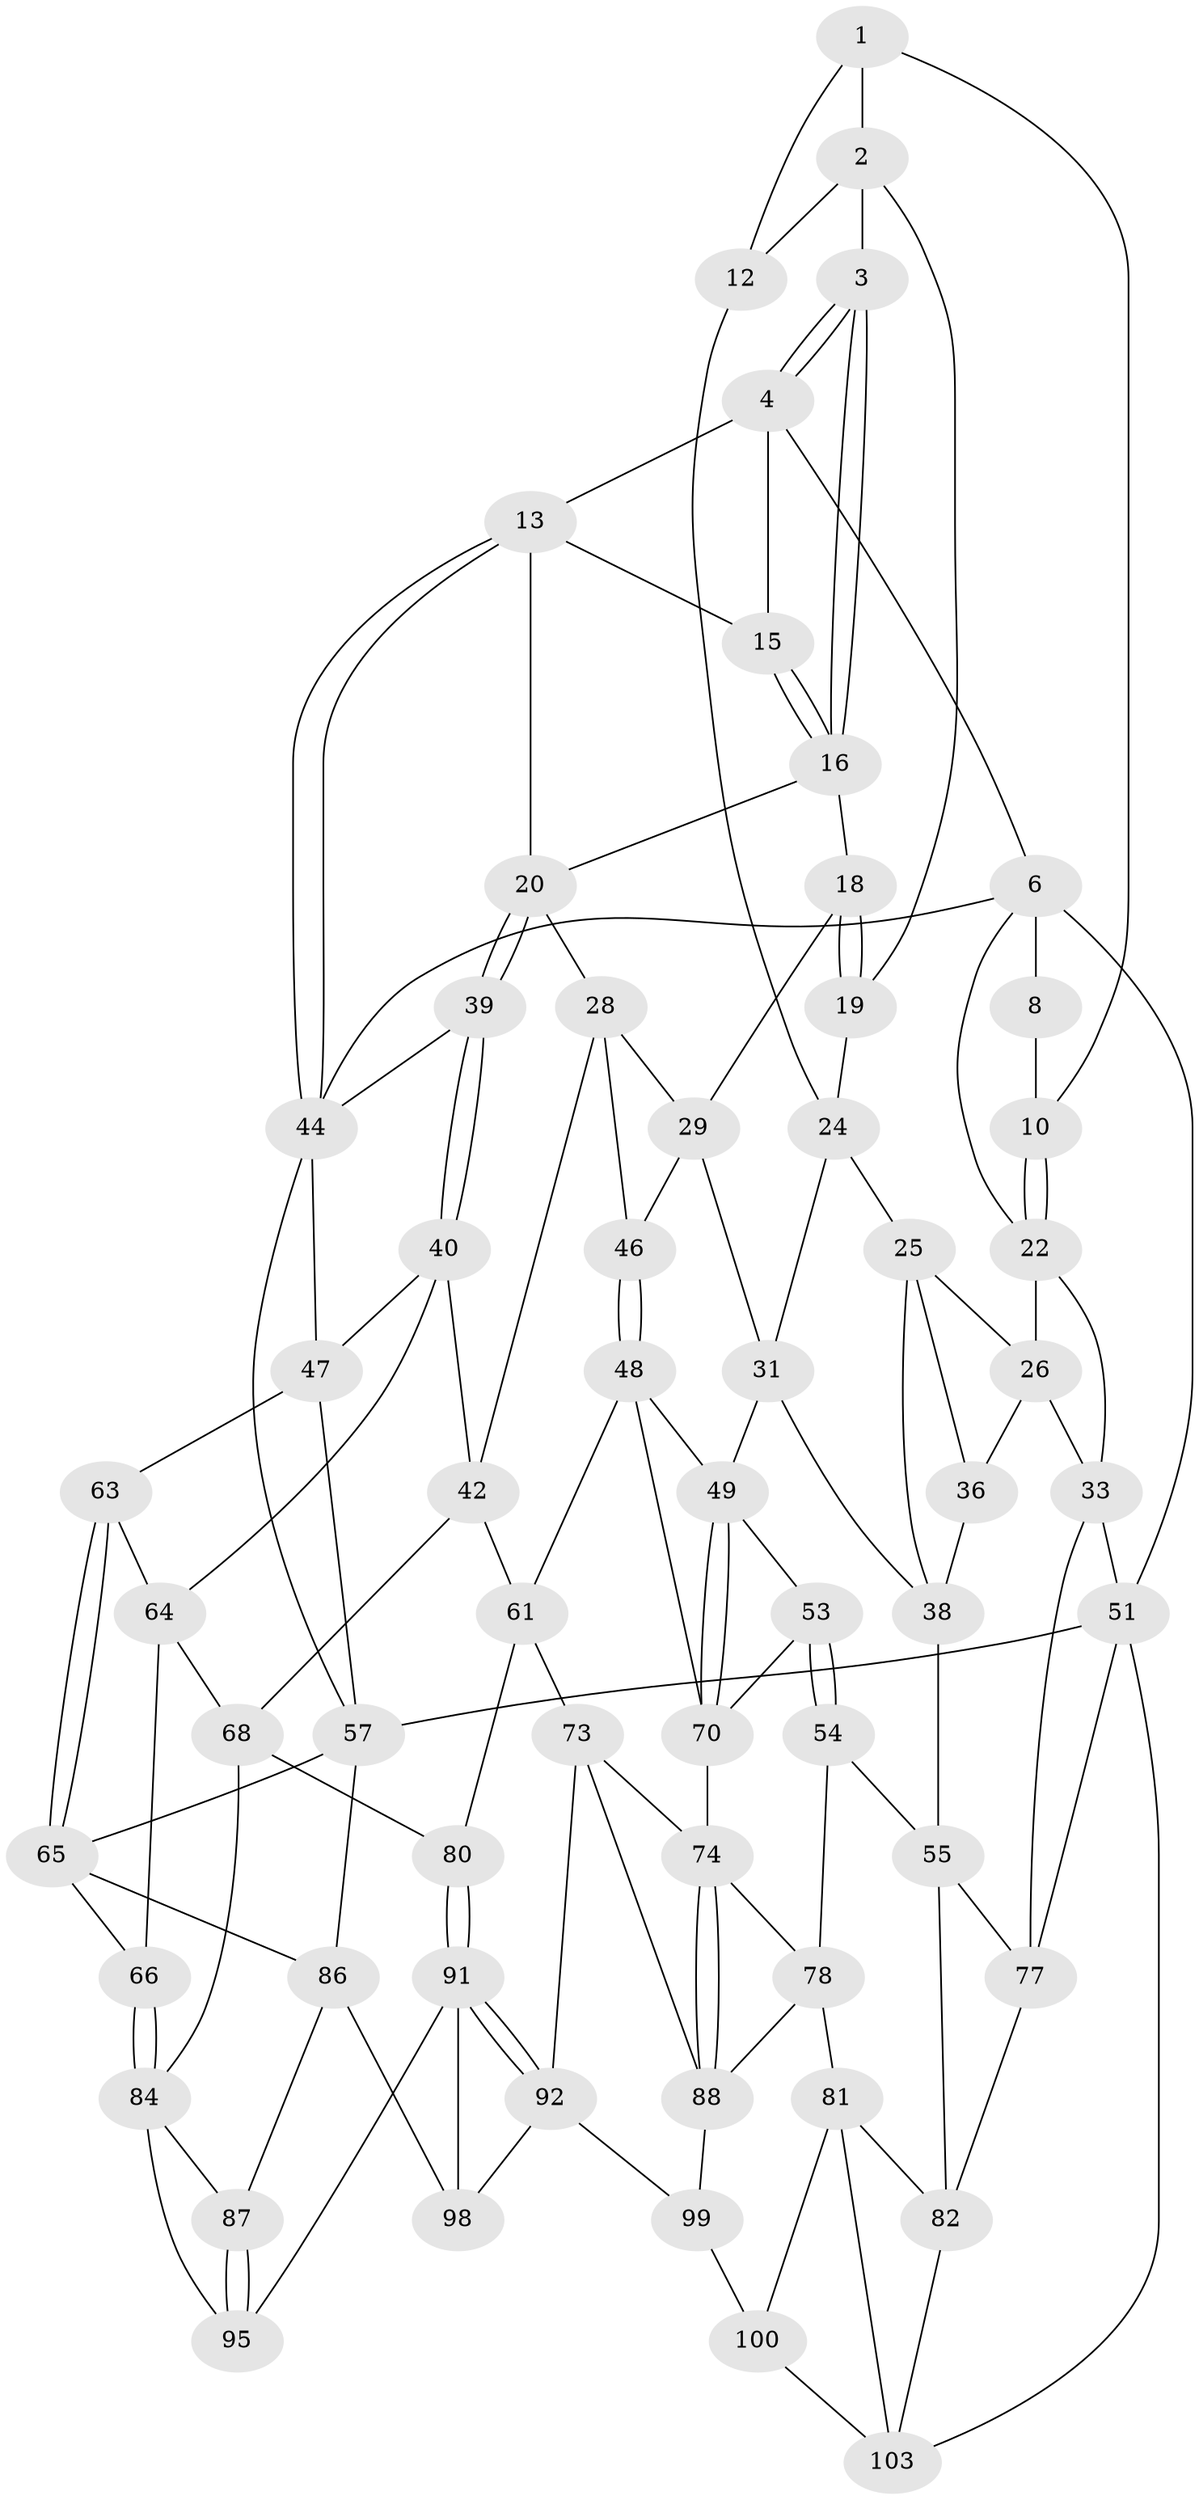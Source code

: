 // original degree distribution, {3: 0.019230769230769232, 4: 0.23076923076923078, 5: 0.5384615384615384, 6: 0.21153846153846154}
// Generated by graph-tools (version 1.1) at 2025/42/03/06/25 10:42:36]
// undirected, 62 vertices, 132 edges
graph export_dot {
graph [start="1"]
  node [color=gray90,style=filled];
  1 [pos="+0.27894881832139146+0.11035937305258581",super="+9"];
  2 [pos="+0.37970661549894713+0.06336082373061093",super="+11"];
  3 [pos="+0.4044624169943348+0.03430810037794075"];
  4 [pos="+0.40449348171590127+0.034091465281238874",super="+5"];
  6 [pos="+0+0",super="+7"];
  8 [pos="+0.1333083959899188+0.1602610564380061"];
  10 [pos="+0.1476226518810233+0.26458954153735365"];
  12 [pos="+0.1738873166312396+0.28504048107045443"];
  13 [pos="+1+0",super="+14"];
  15 [pos="+0.7137662113088168+0.1733213272487649"];
  16 [pos="+0.517797442419572+0.24334097941463373",super="+17"];
  18 [pos="+0.47474688978402074+0.3091893387517362"];
  19 [pos="+0.3041047678222857+0.41123409419033824"];
  20 [pos="+0.6966296488776431+0.3486845267586281",super="+21"];
  22 [pos="+0+0.30281046635798403",super="+23"];
  24 [pos="+0.1322540553937487+0.3625098202512285",super="+27"];
  25 [pos="+0.08666644609135819+0.3947159440654948",super="+35"];
  26 [pos="+0.05881287677917159+0.38518598398090836",super="+32"];
  28 [pos="+0.539252623762368+0.47021770703974297",super="+43"];
  29 [pos="+0.4796336316690648+0.3681972110731507",super="+30"];
  31 [pos="+0.3004459198944117+0.46076125134656803",super="+37"];
  33 [pos="+0+0.6492349444681703",super="+34"];
  36 [pos="+0.11660457056883475+0.5714942552553937"];
  38 [pos="+0.26493323189014506+0.4856840743274612",super="+56"];
  39 [pos="+0.720027186654285+0.3937349577480632"];
  40 [pos="+0.7341509736625896+0.5039335404982963",super="+41"];
  42 [pos="+0.6630478472303569+0.5741354173023533",super="+60"];
  44 [pos="+1+0",super="+45"];
  46 [pos="+0.4232373096932988+0.525883350802569"];
  47 [pos="+1+0.41132205355184365",super="+59"];
  48 [pos="+0.41626104837029354+0.583150769597414",super="+62"];
  49 [pos="+0.33821125434176214+0.687351364765298",super="+50"];
  51 [pos="+0+1",super="+52"];
  53 [pos="+0.32521568007720564+0.6945237504120487"];
  54 [pos="+0.2727723533134127+0.7271476204091221"];
  55 [pos="+0.2629506182367493+0.7241522029665066",super="+76"];
  57 [pos="+1+1",super="+58"];
  61 [pos="+0.5301228177529377+0.7230115973003299",super="+72"];
  63 [pos="+0.9255378332117151+0.6552588111055805"];
  64 [pos="+0.7337239599236884+0.5850846789727753",super="+67"];
  65 [pos="+0.8800113773514783+0.7605957622495204",super="+83"];
  66 [pos="+0.872117266172994+0.7628893051270892"];
  68 [pos="+0.7505887752638741+0.8104261188578911",super="+69"];
  70 [pos="+0.43002480218682226+0.7202212402406739",super="+71"];
  73 [pos="+0.5209759193758838+0.7751015067014085",super="+90"];
  74 [pos="+0.5025611007373809+0.7842052015194058",super="+75"];
  77 [pos="+0.10684778602428999+0.7560572670735812",super="+94"];
  78 [pos="+0.36874011371629895+0.8462539501721386",super="+79"];
  80 [pos="+0.6665277287128675+0.8352836181102969"];
  81 [pos="+0.3071581729827664+0.8652661960824927",super="+101"];
  82 [pos="+0.21350850789375514+0.8801921828817658",super="+93"];
  84 [pos="+0.8603212789913358+0.7788381037138383",super="+85"];
  86 [pos="+0.8889987014680384+0.8685394026882592",super="+97"];
  87 [pos="+0.8739462226846364+0.857670536847356"];
  88 [pos="+0.41774692251416734+0.8448886021610645",super="+89"];
  91 [pos="+0.641447904409988+0.9015426675551415",super="+96"];
  92 [pos="+0.5869293556653976+0.9629237989543895",super="+102"];
  95 [pos="+0.8004394508556952+0.871059661248493"];
  98 [pos="+1+1"];
  99 [pos="+0.5000031804471167+1"];
  100 [pos="+0.4506766487545848+1"];
  103 [pos="+0.2463261069451011+0.9791351021871991",super="+104"];
  1 -- 2;
  1 -- 10;
  1 -- 12;
  2 -- 3;
  2 -- 19;
  2 -- 12;
  3 -- 4;
  3 -- 4;
  3 -- 16;
  3 -- 16;
  4 -- 15;
  4 -- 13;
  4 -- 6;
  6 -- 44;
  6 -- 51;
  6 -- 8;
  6 -- 22;
  8 -- 10;
  10 -- 22;
  10 -- 22;
  12 -- 24;
  13 -- 44;
  13 -- 44;
  13 -- 20;
  13 -- 15;
  15 -- 16;
  15 -- 16;
  16 -- 18;
  16 -- 20;
  18 -- 19;
  18 -- 19;
  18 -- 29;
  19 -- 24;
  20 -- 39;
  20 -- 39;
  20 -- 28;
  22 -- 26;
  22 -- 33;
  24 -- 25;
  24 -- 31;
  25 -- 26;
  25 -- 36;
  25 -- 38;
  26 -- 33;
  26 -- 36;
  28 -- 29;
  28 -- 42;
  28 -- 46;
  29 -- 46;
  29 -- 31;
  31 -- 38;
  31 -- 49;
  33 -- 77;
  33 -- 51;
  36 -- 38;
  38 -- 55;
  39 -- 40;
  39 -- 40;
  39 -- 44;
  40 -- 47;
  40 -- 42;
  40 -- 64;
  42 -- 68;
  42 -- 61;
  44 -- 57;
  44 -- 47;
  46 -- 48;
  46 -- 48;
  47 -- 63;
  47 -- 57;
  48 -- 49;
  48 -- 61;
  48 -- 70;
  49 -- 70;
  49 -- 70;
  49 -- 53;
  51 -- 77;
  51 -- 57;
  51 -- 103;
  53 -- 54;
  53 -- 54;
  53 -- 70;
  54 -- 55;
  54 -- 78;
  55 -- 82;
  55 -- 77;
  57 -- 86;
  57 -- 65;
  61 -- 80;
  61 -- 73;
  63 -- 64;
  63 -- 65;
  63 -- 65;
  64 -- 66;
  64 -- 68;
  65 -- 66;
  65 -- 86;
  66 -- 84;
  66 -- 84;
  68 -- 80;
  68 -- 84;
  70 -- 74;
  73 -- 74;
  73 -- 88;
  73 -- 92;
  74 -- 88;
  74 -- 88;
  74 -- 78;
  77 -- 82;
  78 -- 81;
  78 -- 88;
  80 -- 91;
  80 -- 91;
  81 -- 82;
  81 -- 100;
  81 -- 103;
  82 -- 103;
  84 -- 87;
  84 -- 95;
  86 -- 87;
  86 -- 98;
  87 -- 95;
  87 -- 95;
  88 -- 99;
  91 -- 92;
  91 -- 92;
  91 -- 98;
  91 -- 95;
  92 -- 98;
  92 -- 99;
  99 -- 100;
  100 -- 103;
}
